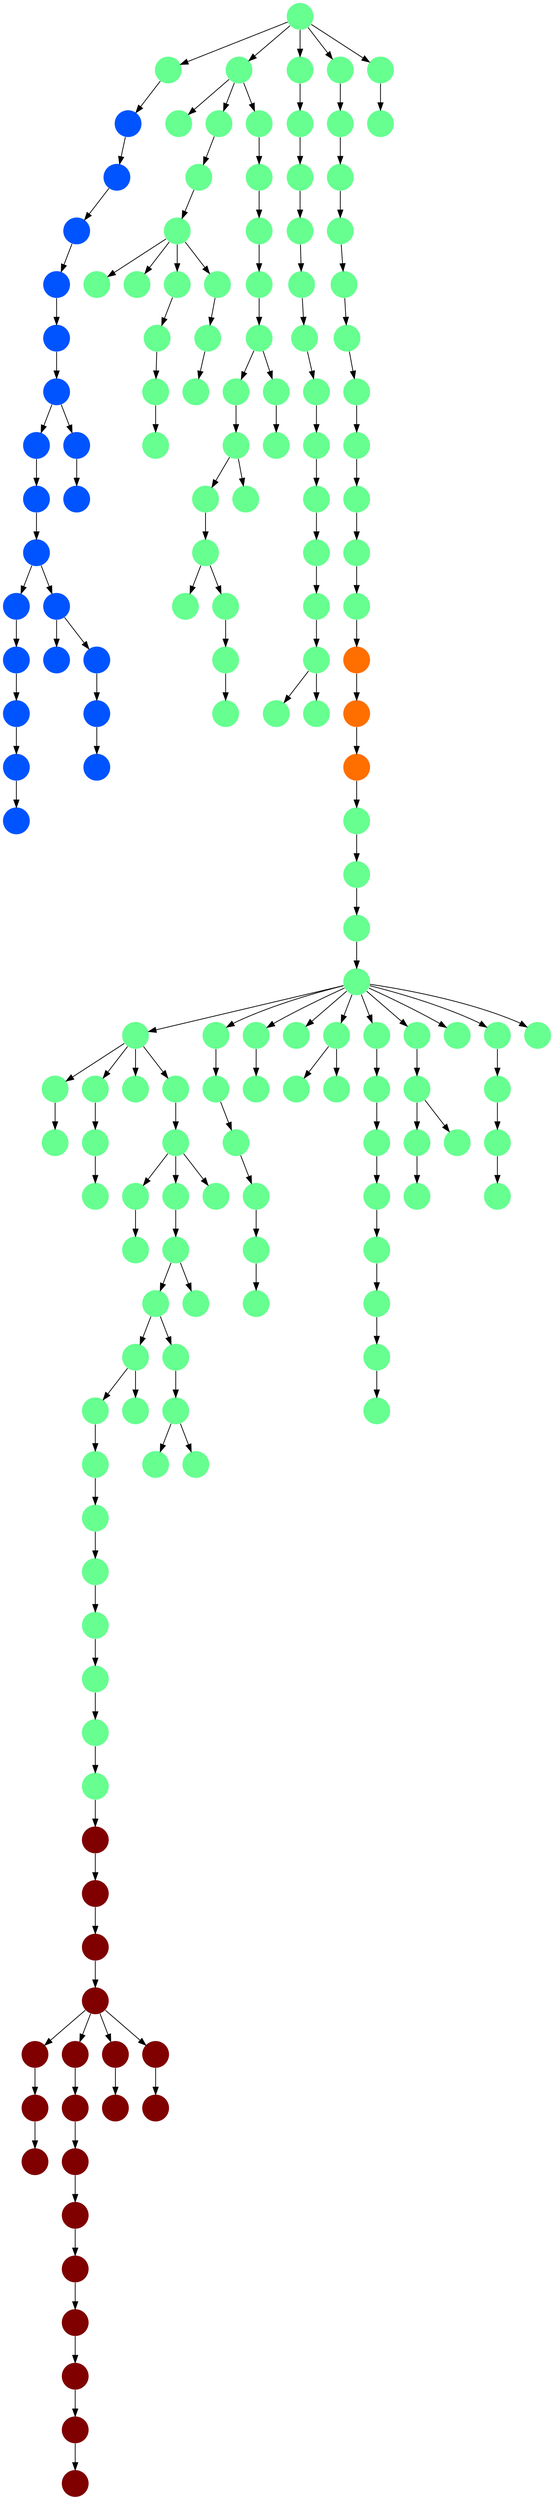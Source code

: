 digraph{
0 [tooltip = "L", penwidth = 0, style = filled, fillcolor = "#66ff90", shape = circle, label = ""]
1 [tooltip = "L", penwidth = 0, style = filled, fillcolor = "#66ff90", shape = circle, label = ""]
2 [tooltip = "L", penwidth = 0, style = filled, fillcolor = "#66ff90", shape = circle, label = ""]
3 [tooltip = "L", penwidth = 0, style = filled, fillcolor = "#66ff90", shape = circle, label = ""]
4 [tooltip = "L", penwidth = 0, style = filled, fillcolor = "#66ff90", shape = circle, label = ""]
5 [tooltip = "L", penwidth = 0, style = filled, fillcolor = "#66ff90", shape = circle, label = ""]
6 [tooltip = "L", penwidth = 0, style = filled, fillcolor = "#66ff90", shape = circle, label = ""]
7 [tooltip = "L", penwidth = 0, style = filled, fillcolor = "#66ff90", shape = circle, label = ""]
8 [tooltip = "L", penwidth = 0, style = filled, fillcolor = "#66ff90", shape = circle, label = ""]
9 [tooltip = "L", penwidth = 0, style = filled, fillcolor = "#66ff90", shape = circle, label = ""]
10 [tooltip = "L", penwidth = 0, style = filled, fillcolor = "#66ff90", shape = circle, label = ""]
11 [tooltip = "L", penwidth = 0, style = filled, fillcolor = "#66ff90", shape = circle, label = ""]
12 [tooltip = "L", penwidth = 0, style = filled, fillcolor = "#66ff90", shape = circle, label = ""]
13 [tooltip = "L", penwidth = 0, style = filled, fillcolor = "#66ff90", shape = circle, label = ""]
14 [tooltip = "L", penwidth = 0, style = filled, fillcolor = "#66ff90", shape = circle, label = ""]
15 [tooltip = "L", penwidth = 0, style = filled, fillcolor = "#66ff90", shape = circle, label = ""]
16 [tooltip = "L", penwidth = 0, style = filled, fillcolor = "#66ff90", shape = circle, label = ""]
17 [tooltip = "L", penwidth = 0, style = filled, fillcolor = "#66ff90", shape = circle, label = ""]
18 [tooltip = "L", penwidth = 0, style = filled, fillcolor = "#66ff90", shape = circle, label = ""]
19 [tooltip = "L", penwidth = 0, style = filled, fillcolor = "#66ff90", shape = circle, label = ""]
20 [tooltip = "L", penwidth = 0, style = filled, fillcolor = "#66ff90", shape = circle, label = ""]
21 [tooltip = "L", penwidth = 0, style = filled, fillcolor = "#66ff90", shape = circle, label = ""]
22 [tooltip = "L", penwidth = 0, style = filled, fillcolor = "#66ff90", shape = circle, label = ""]
23 [tooltip = "L", penwidth = 0, style = filled, fillcolor = "#66ff90", shape = circle, label = ""]
24 [tooltip = "L", penwidth = 0, style = filled, fillcolor = "#66ff90", shape = circle, label = ""]
25 [tooltip = "L", penwidth = 0, style = filled, fillcolor = "#66ff90", shape = circle, label = ""]
26 [tooltip = "L", penwidth = 0, style = filled, fillcolor = "#66ff90", shape = circle, label = ""]
27 [tooltip = "L", penwidth = 0, style = filled, fillcolor = "#66ff90", shape = circle, label = ""]
28 [tooltip = "L", penwidth = 0, style = filled, fillcolor = "#66ff90", shape = circle, label = ""]
29 [tooltip = "L", penwidth = 0, style = filled, fillcolor = "#66ff90", shape = circle, label = ""]
30 [tooltip = "L", penwidth = 0, style = filled, fillcolor = "#66ff90", shape = circle, label = ""]
31 [tooltip = "L", penwidth = 0, style = filled, fillcolor = "#66ff90", shape = circle, label = ""]
32 [tooltip = "L", penwidth = 0, style = filled, fillcolor = "#66ff90", shape = circle, label = ""]
33 [tooltip = "L", penwidth = 0, style = filled, fillcolor = "#66ff90", shape = circle, label = ""]
34 [tooltip = "L", penwidth = 0, style = filled, fillcolor = "#66ff90", shape = circle, label = ""]
35 [tooltip = "L", penwidth = 0, style = filled, fillcolor = "#66ff90", shape = circle, label = ""]
36 [tooltip = "L", penwidth = 0, style = filled, fillcolor = "#66ff90", shape = circle, label = ""]
37 [tooltip = "L", penwidth = 0, style = filled, fillcolor = "#66ff90", shape = circle, label = ""]
38 [tooltip = "L", penwidth = 0, style = filled, fillcolor = "#66ff90", shape = circle, label = ""]
39 [tooltip = "L", penwidth = 0, style = filled, fillcolor = "#66ff90", shape = circle, label = ""]
40 [tooltip = "L", penwidth = 0, style = filled, fillcolor = "#66ff90", shape = circle, label = ""]
41 [tooltip = "L", penwidth = 0, style = filled, fillcolor = "#66ff90", shape = circle, label = ""]
42 [tooltip = "L", penwidth = 0, style = filled, fillcolor = "#66ff90", shape = circle, label = ""]
43 [tooltip = "L", penwidth = 0, style = filled, fillcolor = "#66ff90", shape = circle, label = ""]
44 [tooltip = "L", penwidth = 0, style = filled, fillcolor = "#66ff90", shape = circle, label = ""]
45 [tooltip = "L", penwidth = 0, style = filled, fillcolor = "#66ff90", shape = circle, label = ""]
46 [tooltip = "L", penwidth = 0, style = filled, fillcolor = "#66ff90", shape = circle, label = ""]
47 [tooltip = "L", penwidth = 0, style = filled, fillcolor = "#66ff90", shape = circle, label = ""]
48 [tooltip = "L", penwidth = 0, style = filled, fillcolor = "#66ff90", shape = circle, label = ""]
49 [tooltip = "L", penwidth = 0, style = filled, fillcolor = "#66ff90", shape = circle, label = ""]
50 [tooltip = "L", penwidth = 0, style = filled, fillcolor = "#66ff90", shape = circle, label = ""]
51 [tooltip = "L", penwidth = 0, style = filled, fillcolor = "#66ff90", shape = circle, label = ""]
52 [tooltip = "L", penwidth = 0, style = filled, fillcolor = "#66ff90", shape = circle, label = ""]
53 [tooltip = "L", penwidth = 0, style = filled, fillcolor = "#66ff90", shape = circle, label = ""]
54 [tooltip = "L", penwidth = 0, style = filled, fillcolor = "#66ff90", shape = circle, label = ""]
55 [tooltip = "L", penwidth = 0, style = filled, fillcolor = "#66ff90", shape = circle, label = ""]
56 [tooltip = "L", penwidth = 0, style = filled, fillcolor = "#66ff90", shape = circle, label = ""]
57 [tooltip = "L", penwidth = 0, style = filled, fillcolor = "#66ff90", shape = circle, label = ""]
58 [tooltip = "L", penwidth = 0, style = filled, fillcolor = "#66ff90", shape = circle, label = ""]
59 [tooltip = "L", penwidth = 0, style = filled, fillcolor = "#66ff90", shape = circle, label = ""]
60 [tooltip = "Y", penwidth = 0, style = filled, fillcolor = "#800000", shape = circle, label = ""]
61 [tooltip = "L", penwidth = 0, style = filled, fillcolor = "#66ff90", shape = circle, label = ""]
62 [tooltip = "L", penwidth = 0, style = filled, fillcolor = "#66ff90", shape = circle, label = ""]
63 [tooltip = "L", penwidth = 0, style = filled, fillcolor = "#66ff90", shape = circle, label = ""]
64 [tooltip = "L", penwidth = 0, style = filled, fillcolor = "#66ff90", shape = circle, label = ""]
65 [tooltip = "F", penwidth = 0, style = filled, fillcolor = "#0054ff", shape = circle, label = ""]
66 [tooltip = "L", penwidth = 0, style = filled, fillcolor = "#66ff90", shape = circle, label = ""]
67 [tooltip = "Y", penwidth = 0, style = filled, fillcolor = "#800000", shape = circle, label = ""]
68 [tooltip = "Y", penwidth = 0, style = filled, fillcolor = "#800000", shape = circle, label = ""]
69 [tooltip = "Y", penwidth = 0, style = filled, fillcolor = "#800000", shape = circle, label = ""]
70 [tooltip = "Y", penwidth = 0, style = filled, fillcolor = "#800000", shape = circle, label = ""]
71 [tooltip = "Y", penwidth = 0, style = filled, fillcolor = "#800000", shape = circle, label = ""]
72 [tooltip = "Y", penwidth = 0, style = filled, fillcolor = "#800000", shape = circle, label = ""]
73 [tooltip = "Y", penwidth = 0, style = filled, fillcolor = "#800000", shape = circle, label = ""]
74 [tooltip = "Y", penwidth = 0, style = filled, fillcolor = "#800000", shape = circle, label = ""]
75 [tooltip = "Y", penwidth = 0, style = filled, fillcolor = "#800000", shape = circle, label = ""]
76 [tooltip = "Y", penwidth = 0, style = filled, fillcolor = "#800000", shape = circle, label = ""]
77 [tooltip = "Y", penwidth = 0, style = filled, fillcolor = "#800000", shape = circle, label = ""]
78 [tooltip = "Y", penwidth = 0, style = filled, fillcolor = "#800000", shape = circle, label = ""]
79 [tooltip = "S", penwidth = 0, style = filled, fillcolor = "#ff6f00", shape = circle, label = ""]
80 [tooltip = "Y", penwidth = 0, style = filled, fillcolor = "#800000", shape = circle, label = ""]
81 [tooltip = "Y", penwidth = 0, style = filled, fillcolor = "#800000", shape = circle, label = ""]
82 [tooltip = "Y", penwidth = 0, style = filled, fillcolor = "#800000", shape = circle, label = ""]
83 [tooltip = "Y", penwidth = 0, style = filled, fillcolor = "#800000", shape = circle, label = ""]
84 [tooltip = "Y", penwidth = 0, style = filled, fillcolor = "#800000", shape = circle, label = ""]
85 [tooltip = "Y", penwidth = 0, style = filled, fillcolor = "#800000", shape = circle, label = ""]
86 [tooltip = "Y", penwidth = 0, style = filled, fillcolor = "#800000", shape = circle, label = ""]
87 [tooltip = "F", penwidth = 0, style = filled, fillcolor = "#0054ff", shape = circle, label = ""]
88 [tooltip = "F", penwidth = 0, style = filled, fillcolor = "#0054ff", shape = circle, label = ""]
89 [tooltip = "F", penwidth = 0, style = filled, fillcolor = "#0054ff", shape = circle, label = ""]
90 [tooltip = "F", penwidth = 0, style = filled, fillcolor = "#0054ff", shape = circle, label = ""]
91 [tooltip = "F", penwidth = 0, style = filled, fillcolor = "#0054ff", shape = circle, label = ""]
92 [tooltip = "F", penwidth = 0, style = filled, fillcolor = "#0054ff", shape = circle, label = ""]
93 [tooltip = "F", penwidth = 0, style = filled, fillcolor = "#0054ff", shape = circle, label = ""]
94 [tooltip = "F", penwidth = 0, style = filled, fillcolor = "#0054ff", shape = circle, label = ""]
95 [tooltip = "F", penwidth = 0, style = filled, fillcolor = "#0054ff", shape = circle, label = ""]
96 [tooltip = "F", penwidth = 0, style = filled, fillcolor = "#0054ff", shape = circle, label = ""]
97 [tooltip = "F", penwidth = 0, style = filled, fillcolor = "#0054ff", shape = circle, label = ""]
98 [tooltip = "F", penwidth = 0, style = filled, fillcolor = "#0054ff", shape = circle, label = ""]
99 [tooltip = "F", penwidth = 0, style = filled, fillcolor = "#0054ff", shape = circle, label = ""]
100 [tooltip = "F", penwidth = 0, style = filled, fillcolor = "#0054ff", shape = circle, label = ""]
101 [tooltip = "F", penwidth = 0, style = filled, fillcolor = "#0054ff", shape = circle, label = ""]
102 [tooltip = "F", penwidth = 0, style = filled, fillcolor = "#0054ff", shape = circle, label = ""]
103 [tooltip = "F", penwidth = 0, style = filled, fillcolor = "#0054ff", shape = circle, label = ""]
104 [tooltip = "F", penwidth = 0, style = filled, fillcolor = "#0054ff", shape = circle, label = ""]
105 [tooltip = "F", penwidth = 0, style = filled, fillcolor = "#0054ff", shape = circle, label = ""]
106 [tooltip = "F", penwidth = 0, style = filled, fillcolor = "#0054ff", shape = circle, label = ""]
107 [tooltip = "S", penwidth = 0, style = filled, fillcolor = "#ff6f00", shape = circle, label = ""]
108 [tooltip = "S", penwidth = 0, style = filled, fillcolor = "#ff6f00", shape = circle, label = ""]
109 [tooltip = "L", penwidth = 0, style = filled, fillcolor = "#66ff90", shape = circle, label = ""]
110 [tooltip = "L", penwidth = 0, style = filled, fillcolor = "#66ff90", shape = circle, label = ""]
111 [tooltip = "L", penwidth = 0, style = filled, fillcolor = "#66ff90", shape = circle, label = ""]
112 [tooltip = "L", penwidth = 0, style = filled, fillcolor = "#66ff90", shape = circle, label = ""]
113 [tooltip = "L", penwidth = 0, style = filled, fillcolor = "#66ff90", shape = circle, label = ""]
114 [tooltip = "L", penwidth = 0, style = filled, fillcolor = "#66ff90", shape = circle, label = ""]
115 [tooltip = "L", penwidth = 0, style = filled, fillcolor = "#66ff90", shape = circle, label = ""]
116 [tooltip = "L", penwidth = 0, style = filled, fillcolor = "#66ff90", shape = circle, label = ""]
117 [tooltip = "L", penwidth = 0, style = filled, fillcolor = "#66ff90", shape = circle, label = ""]
118 [tooltip = "L", penwidth = 0, style = filled, fillcolor = "#66ff90", shape = circle, label = ""]
119 [tooltip = "L", penwidth = 0, style = filled, fillcolor = "#66ff90", shape = circle, label = ""]
120 [tooltip = "L", penwidth = 0, style = filled, fillcolor = "#66ff90", shape = circle, label = ""]
121 [tooltip = "L", penwidth = 0, style = filled, fillcolor = "#66ff90", shape = circle, label = ""]
122 [tooltip = "L", penwidth = 0, style = filled, fillcolor = "#66ff90", shape = circle, label = ""]
123 [tooltip = "L", penwidth = 0, style = filled, fillcolor = "#66ff90", shape = circle, label = ""]
124 [tooltip = "L", penwidth = 0, style = filled, fillcolor = "#66ff90", shape = circle, label = ""]
125 [tooltip = "L", penwidth = 0, style = filled, fillcolor = "#66ff90", shape = circle, label = ""]
126 [tooltip = "L", penwidth = 0, style = filled, fillcolor = "#66ff90", shape = circle, label = ""]
127 [tooltip = "L", penwidth = 0, style = filled, fillcolor = "#66ff90", shape = circle, label = ""]
128 [tooltip = "L", penwidth = 0, style = filled, fillcolor = "#66ff90", shape = circle, label = ""]
129 [tooltip = "L", penwidth = 0, style = filled, fillcolor = "#66ff90", shape = circle, label = ""]
130 [tooltip = "L", penwidth = 0, style = filled, fillcolor = "#66ff90", shape = circle, label = ""]
131 [tooltip = "L", penwidth = 0, style = filled, fillcolor = "#66ff90", shape = circle, label = ""]
132 [tooltip = "L", penwidth = 0, style = filled, fillcolor = "#66ff90", shape = circle, label = ""]
133 [tooltip = "L", penwidth = 0, style = filled, fillcolor = "#66ff90", shape = circle, label = ""]
134 [tooltip = "L", penwidth = 0, style = filled, fillcolor = "#66ff90", shape = circle, label = ""]
135 [tooltip = "L", penwidth = 0, style = filled, fillcolor = "#66ff90", shape = circle, label = ""]
136 [tooltip = "L", penwidth = 0, style = filled, fillcolor = "#66ff90", shape = circle, label = ""]
137 [tooltip = "L", penwidth = 0, style = filled, fillcolor = "#66ff90", shape = circle, label = ""]
138 [tooltip = "L", penwidth = 0, style = filled, fillcolor = "#66ff90", shape = circle, label = ""]
139 [tooltip = "L", penwidth = 0, style = filled, fillcolor = "#66ff90", shape = circle, label = ""]
140 [tooltip = "L", penwidth = 0, style = filled, fillcolor = "#66ff90", shape = circle, label = ""]
141 [tooltip = "L", penwidth = 0, style = filled, fillcolor = "#66ff90", shape = circle, label = ""]
142 [tooltip = "L", penwidth = 0, style = filled, fillcolor = "#66ff90", shape = circle, label = ""]
143 [tooltip = "L", penwidth = 0, style = filled, fillcolor = "#66ff90", shape = circle, label = ""]
144 [tooltip = "L", penwidth = 0, style = filled, fillcolor = "#66ff90", shape = circle, label = ""]
145 [tooltip = "L", penwidth = 0, style = filled, fillcolor = "#66ff90", shape = circle, label = ""]
146 [tooltip = "L", penwidth = 0, style = filled, fillcolor = "#66ff90", shape = circle, label = ""]
147 [tooltip = "L", penwidth = 0, style = filled, fillcolor = "#66ff90", shape = circle, label = ""]
148 [tooltip = "L", penwidth = 0, style = filled, fillcolor = "#66ff90", shape = circle, label = ""]
149 [tooltip = "L", penwidth = 0, style = filled, fillcolor = "#66ff90", shape = circle, label = ""]
150 [tooltip = "L", penwidth = 0, style = filled, fillcolor = "#66ff90", shape = circle, label = ""]
151 [tooltip = "L", penwidth = 0, style = filled, fillcolor = "#66ff90", shape = circle, label = ""]
152 [tooltip = "L", penwidth = 0, style = filled, fillcolor = "#66ff90", shape = circle, label = ""]
153 [tooltip = "L", penwidth = 0, style = filled, fillcolor = "#66ff90", shape = circle, label = ""]
154 [tooltip = "L", penwidth = 0, style = filled, fillcolor = "#66ff90", shape = circle, label = ""]
155 [tooltip = "L", penwidth = 0, style = filled, fillcolor = "#66ff90", shape = circle, label = ""]
156 [tooltip = "L", penwidth = 0, style = filled, fillcolor = "#66ff90", shape = circle, label = ""]
157 [tooltip = "L", penwidth = 0, style = filled, fillcolor = "#66ff90", shape = circle, label = ""]
158 [tooltip = "L", penwidth = 0, style = filled, fillcolor = "#66ff90", shape = circle, label = ""]
159 [tooltip = "L", penwidth = 0, style = filled, fillcolor = "#66ff90", shape = circle, label = ""]
160 [tooltip = "L", penwidth = 0, style = filled, fillcolor = "#66ff90", shape = circle, label = ""]
161 [tooltip = "L", penwidth = 0, style = filled, fillcolor = "#66ff90", shape = circle, label = ""]
162 [tooltip = "L", penwidth = 0, style = filled, fillcolor = "#66ff90", shape = circle, label = ""]
163 [tooltip = "L", penwidth = 0, style = filled, fillcolor = "#66ff90", shape = circle, label = ""]
164 [tooltip = "L", penwidth = 0, style = filled, fillcolor = "#66ff90", shape = circle, label = ""]
165 [tooltip = "L", penwidth = 0, style = filled, fillcolor = "#66ff90", shape = circle, label = ""]
166 [tooltip = "L", penwidth = 0, style = filled, fillcolor = "#66ff90", shape = circle, label = ""]
167 [tooltip = "L", penwidth = 0, style = filled, fillcolor = "#66ff90", shape = circle, label = ""]
43 -> 48
125 -> 113
4 -> 41
148 -> 147
156 -> 157
121 -> 165
48 -> 67
134 -> 127
50 -> 49
146 -> 142
68 -> 76
93 -> 87
110 -> 111
54 -> 55
26 -> 6
13 -> 32
167 -> 79
119 -> 126
117 -> 135
84 -> 85
154 -> 160
4 -> 46
137 -> 167
163 -> 164
74 -> 73
147 -> 149
152 -> 151
78 -> 83
27 -> 50
59 -> 0
22 -> 42
107 -> 108
110 -> 118
0 -> 1
88 -> 93
68 -> 70
1 -> 12
66 -> 63
10 -> 51
60 -> 86
16 -> 43
90 -> 95
44 -> 36
129 -> 166
40 -> 47
160 -> 158
115 -> 117
111 -> 154
113 -> 134
1 -> 26
143 -> 146
71 -> 80
157 -> 120
108 -> 61
1 -> 33
25 -> 30
4 -> 37
157 -> 159
46 -> 13
122 -> 140
109 -> 103
13 -> 29
45 -> 8
1 -> 10
138 -> 137
77 -> 75
99 -> 88
1 -> 44
62 -> 66
49 -> 52
114 -> 122
86 -> 68
47 -> 18
13 -> 19
83 -> 84
28 -> 24
2 -> 7
11 -> 62
1 -> 58
52 -> 53
5 -> 20
5 -> 15
124 -> 123
116 -> 145
159 -> 161
21 -> 14
68 -> 71
126 -> 116
123 -> 115
110 -> 114
4 -> 22
36 -> 3
142 -> 148
104 -> 65
164 -> 162
97 -> 96
134 -> 112
69 -> 72
110 -> 152
28 -> 2
9 -> 11
67 -> 60
125 -> 153
61 -> 59
14 -> 23
87 -> 89
132 -> 138
116 -> 155
73 -> 78
98 -> 94
1 -> 4
38 -> 25
130 -> 131
1 -> 9
33 -> 28
142 -> 163
139 -> 121
89 -> 92
19 -> 31
133 -> 119
142 -> 144
30 -> 21
111 -> 136
96 -> 101
127 -> 129
102 -> 106
26 -> 35
131 -> 139
142 -> 141
79 -> 107
63 -> 64
92 -> 97
165 -> 133
140 -> 130
75 -> 74
120 -> 125
87 -> 104
111 -> 143
158 -> 156
76 -> 81
100 -> 99
104 -> 102
118 -> 128
106 -> 105
128 -> 124
23 -> 16
68 -> 69
37 -> 45
15 -> 38
38 -> 34
110 -> 109
1 -> 39
56 -> 54
91 -> 98
3 -> 57
149 -> 150
103 -> 91
1 -> 27
135 -> 132
15 -> 40
72 -> 82
70 -> 77
94 -> 100
99 -> 90
47 -> 17
29 -> 5
53 -> 56
}